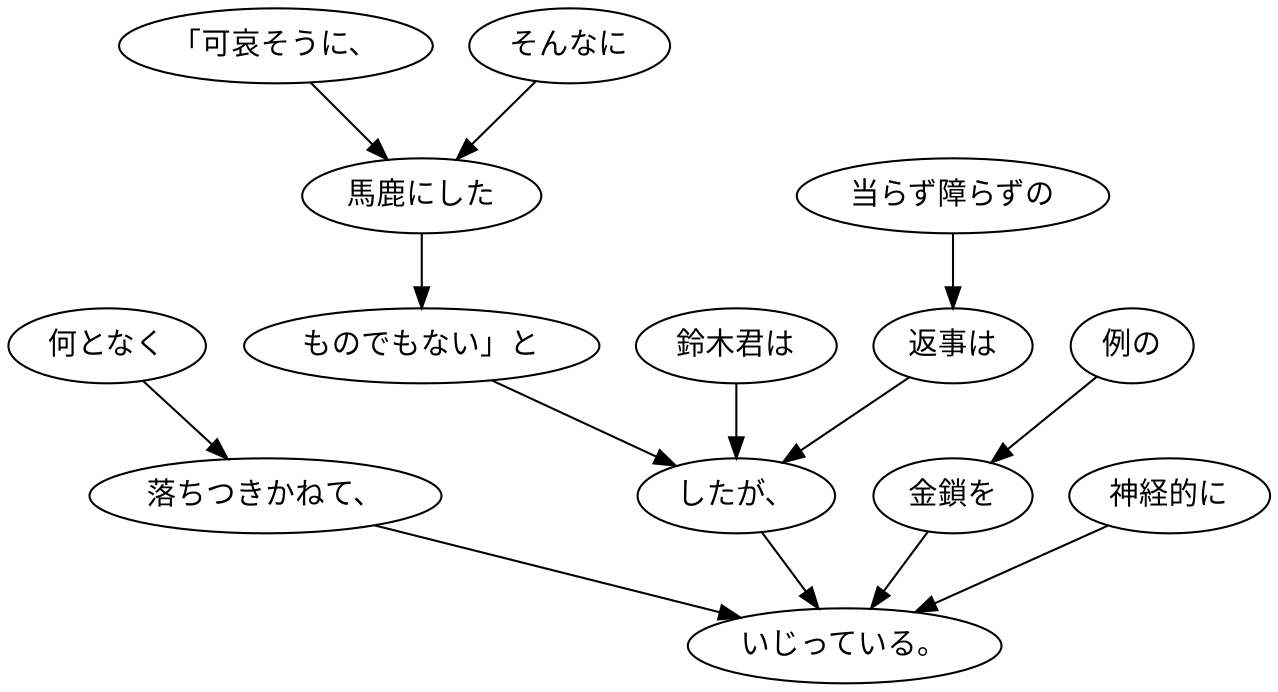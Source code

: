 digraph graph2469 {
	node0 [label="「可哀そうに、"];
	node1 [label="そんなに"];
	node2 [label="馬鹿にした"];
	node3 [label="ものでもない」と"];
	node4 [label="鈴木君は"];
	node5 [label="当らず障らずの"];
	node6 [label="返事は"];
	node7 [label="したが、"];
	node8 [label="何となく"];
	node9 [label="落ちつきかねて、"];
	node10 [label="例の"];
	node11 [label="金鎖を"];
	node12 [label="神経的に"];
	node13 [label="いじっている。"];
	node0 -> node2;
	node1 -> node2;
	node2 -> node3;
	node3 -> node7;
	node4 -> node7;
	node5 -> node6;
	node6 -> node7;
	node7 -> node13;
	node8 -> node9;
	node9 -> node13;
	node10 -> node11;
	node11 -> node13;
	node12 -> node13;
}
